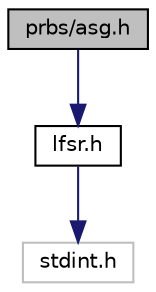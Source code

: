 digraph "prbs/asg.h"
{
 // INTERACTIVE_SVG=YES
 // LATEX_PDF_SIZE
  bgcolor="transparent";
  edge [fontname="Helvetica",fontsize="10",labelfontname="Helvetica",labelfontsize="10"];
  node [fontname="Helvetica",fontsize="10",shape=record];
  Node1 [label="prbs/asg.h",height=0.2,width=0.4,color="black", fillcolor="grey75", style="filled", fontcolor="black",tooltip="Interface and usage of the alternating step prbs generator."];
  Node1 -> Node2 [color="midnightblue",fontsize="10",style="solid",fontname="Helvetica"];
  Node2 [label="lfsr.h",height=0.2,width=0.4,color="black",URL="$lfsr_8h.html",tooltip="Interface and usage of the lfsr prbs generator."];
  Node2 -> Node3 [color="midnightblue",fontsize="10",style="solid",fontname="Helvetica"];
  Node3 [label="stdint.h",height=0.2,width=0.4,color="grey75",tooltip=" "];
}
